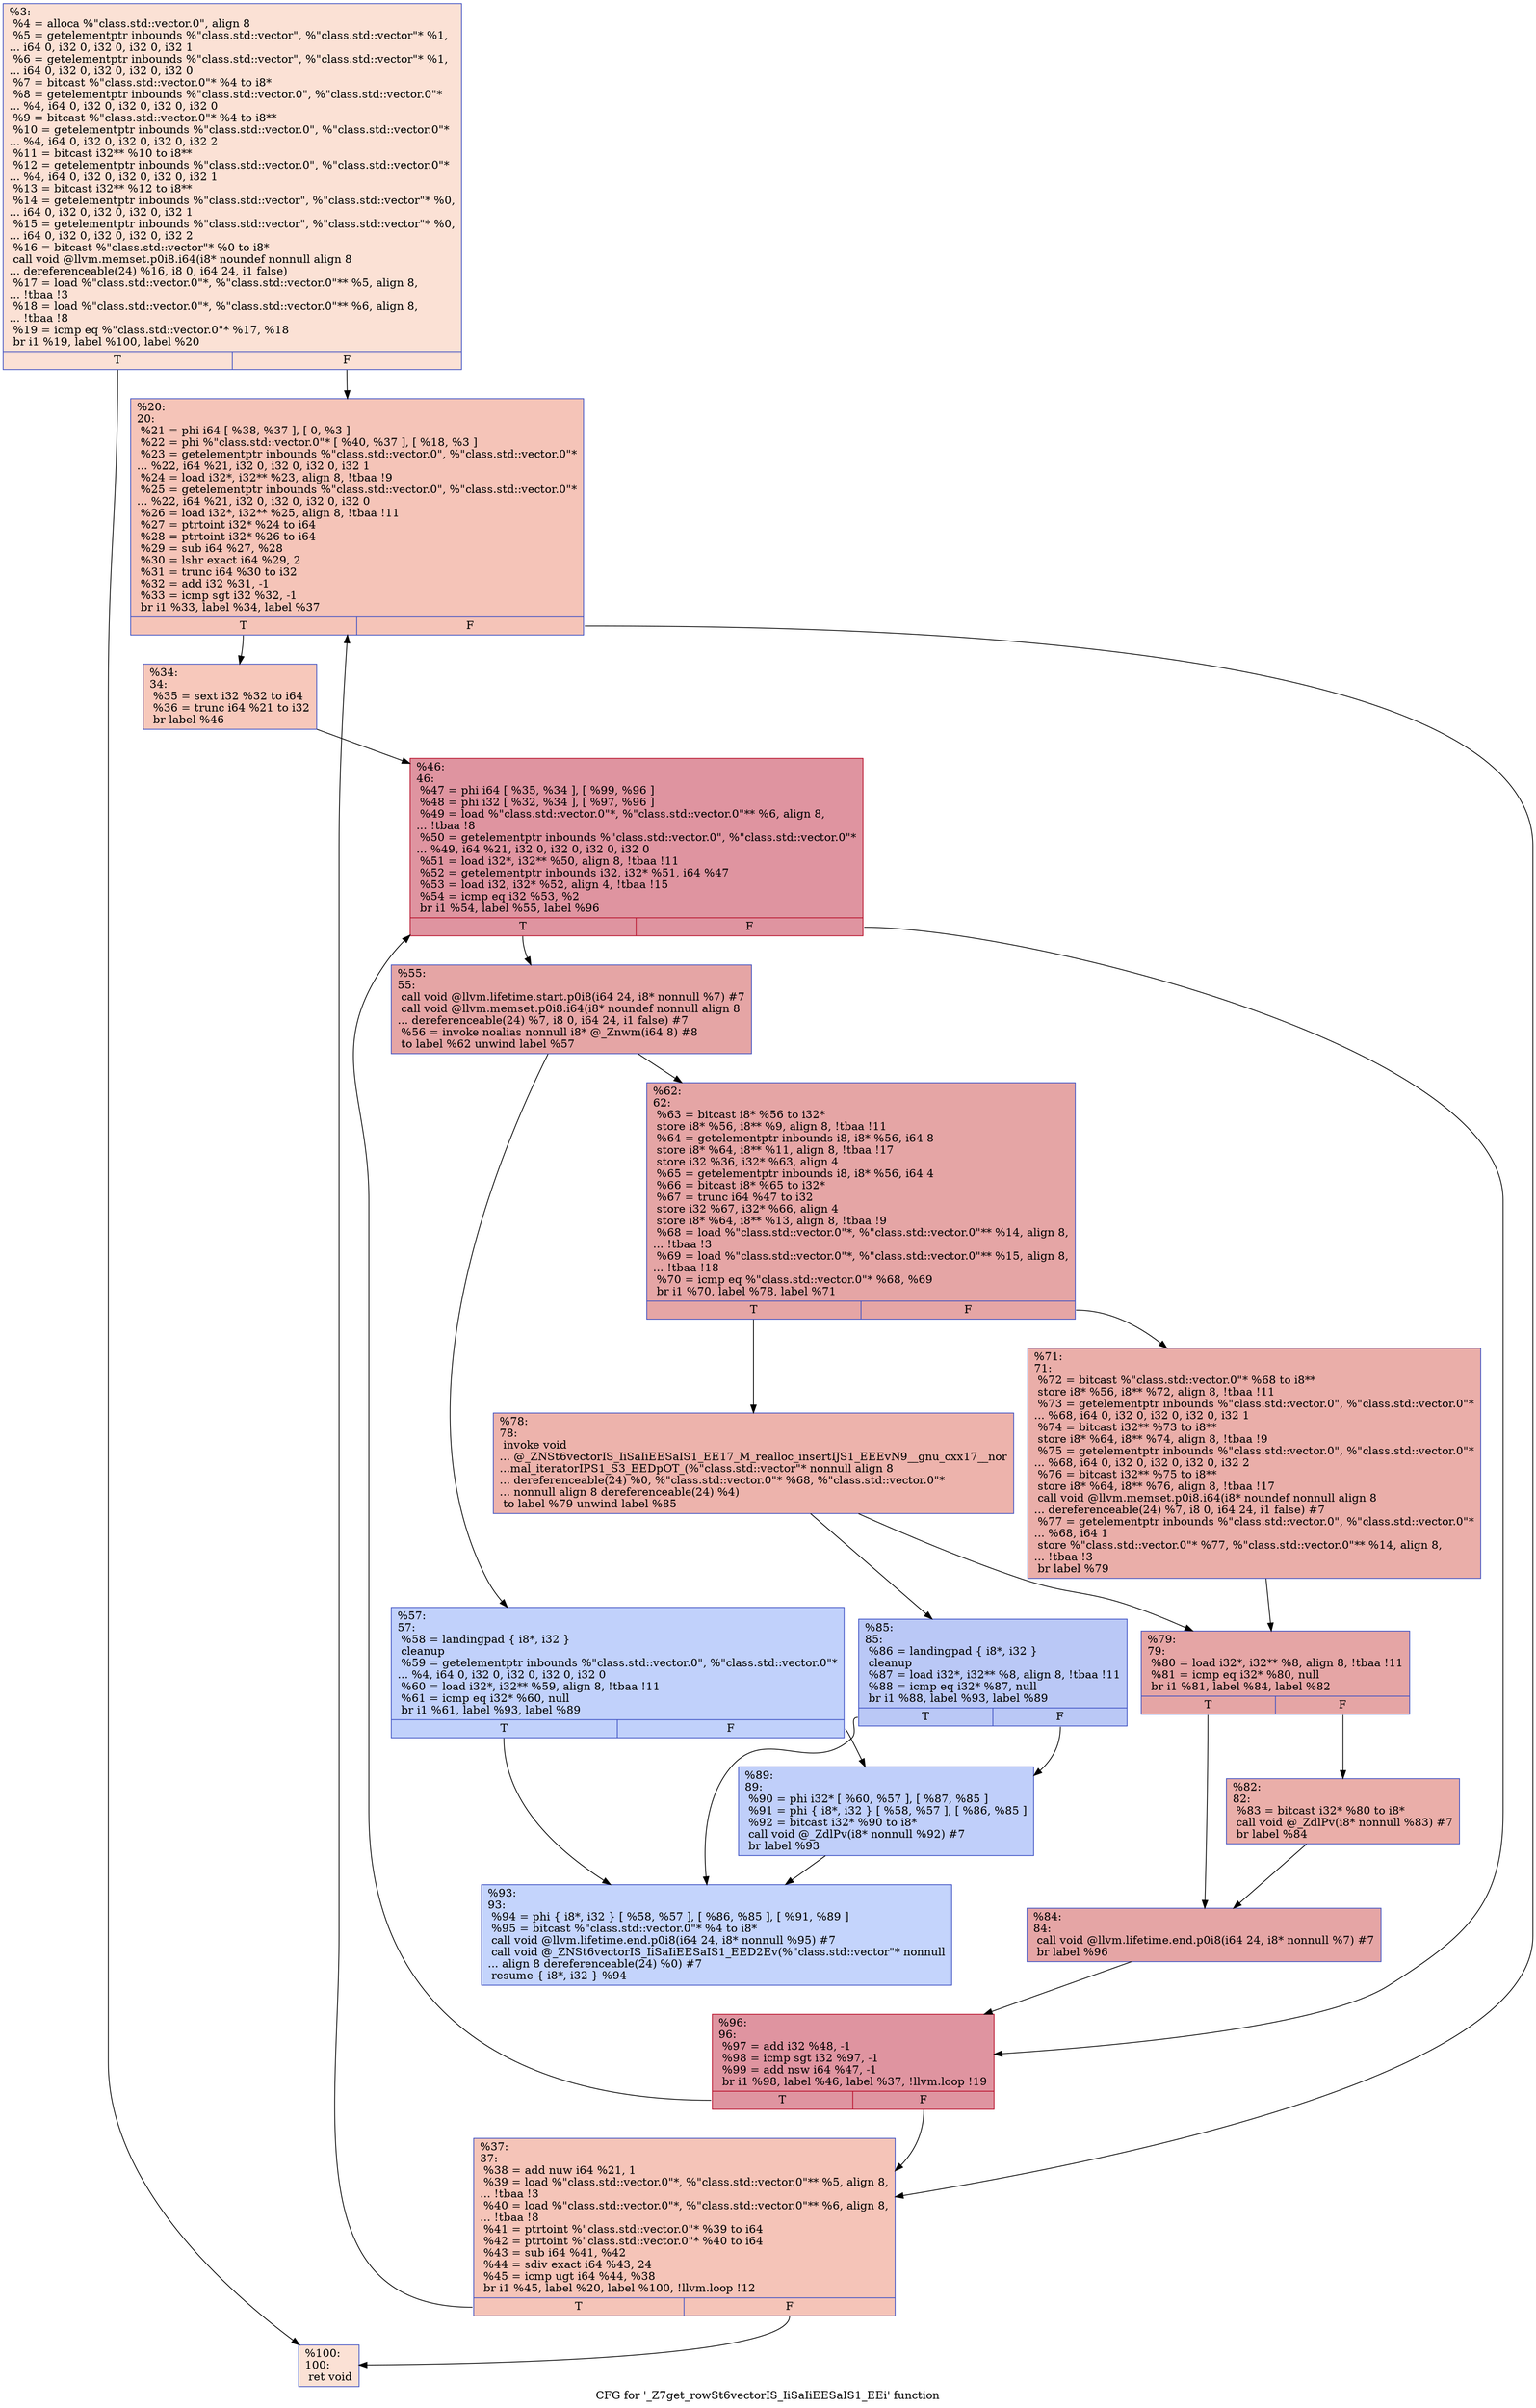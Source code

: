 digraph "CFG for '_Z7get_rowSt6vectorIS_IiSaIiEESaIS1_EEi' function" {
	label="CFG for '_Z7get_rowSt6vectorIS_IiSaIiEESaIS1_EEi' function";

	Node0x558e3394c7d0 [shape=record,color="#3d50c3ff", style=filled, fillcolor="#f7bca170",label="{%3:\l  %4 = alloca %\"class.std::vector.0\", align 8\l  %5 = getelementptr inbounds %\"class.std::vector\", %\"class.std::vector\"* %1,\l... i64 0, i32 0, i32 0, i32 0, i32 1\l  %6 = getelementptr inbounds %\"class.std::vector\", %\"class.std::vector\"* %1,\l... i64 0, i32 0, i32 0, i32 0, i32 0\l  %7 = bitcast %\"class.std::vector.0\"* %4 to i8*\l  %8 = getelementptr inbounds %\"class.std::vector.0\", %\"class.std::vector.0\"*\l... %4, i64 0, i32 0, i32 0, i32 0, i32 0\l  %9 = bitcast %\"class.std::vector.0\"* %4 to i8**\l  %10 = getelementptr inbounds %\"class.std::vector.0\", %\"class.std::vector.0\"*\l... %4, i64 0, i32 0, i32 0, i32 0, i32 2\l  %11 = bitcast i32** %10 to i8**\l  %12 = getelementptr inbounds %\"class.std::vector.0\", %\"class.std::vector.0\"*\l... %4, i64 0, i32 0, i32 0, i32 0, i32 1\l  %13 = bitcast i32** %12 to i8**\l  %14 = getelementptr inbounds %\"class.std::vector\", %\"class.std::vector\"* %0,\l... i64 0, i32 0, i32 0, i32 0, i32 1\l  %15 = getelementptr inbounds %\"class.std::vector\", %\"class.std::vector\"* %0,\l... i64 0, i32 0, i32 0, i32 0, i32 2\l  %16 = bitcast %\"class.std::vector\"* %0 to i8*\l  call void @llvm.memset.p0i8.i64(i8* noundef nonnull align 8\l... dereferenceable(24) %16, i8 0, i64 24, i1 false)\l  %17 = load %\"class.std::vector.0\"*, %\"class.std::vector.0\"** %5, align 8,\l... !tbaa !3\l  %18 = load %\"class.std::vector.0\"*, %\"class.std::vector.0\"** %6, align 8,\l... !tbaa !8\l  %19 = icmp eq %\"class.std::vector.0\"* %17, %18\l  br i1 %19, label %100, label %20\l|{<s0>T|<s1>F}}"];
	Node0x558e3394c7d0:s0 -> Node0x558e3394ea40;
	Node0x558e3394c7d0:s1 -> Node0x558e3394ead0;
	Node0x558e3394ead0 [shape=record,color="#3d50c3ff", style=filled, fillcolor="#e97a5f70",label="{%20:\l20:                                               \l  %21 = phi i64 [ %38, %37 ], [ 0, %3 ]\l  %22 = phi %\"class.std::vector.0\"* [ %40, %37 ], [ %18, %3 ]\l  %23 = getelementptr inbounds %\"class.std::vector.0\", %\"class.std::vector.0\"*\l... %22, i64 %21, i32 0, i32 0, i32 0, i32 1\l  %24 = load i32*, i32** %23, align 8, !tbaa !9\l  %25 = getelementptr inbounds %\"class.std::vector.0\", %\"class.std::vector.0\"*\l... %22, i64 %21, i32 0, i32 0, i32 0, i32 0\l  %26 = load i32*, i32** %25, align 8, !tbaa !11\l  %27 = ptrtoint i32* %24 to i64\l  %28 = ptrtoint i32* %26 to i64\l  %29 = sub i64 %27, %28\l  %30 = lshr exact i64 %29, 2\l  %31 = trunc i64 %30 to i32\l  %32 = add i32 %31, -1\l  %33 = icmp sgt i32 %32, -1\l  br i1 %33, label %34, label %37\l|{<s0>T|<s1>F}}"];
	Node0x558e3394ead0:s0 -> Node0x558e3394f9d0;
	Node0x558e3394ead0:s1 -> Node0x558e3394ec10;
	Node0x558e3394f9d0 [shape=record,color="#3d50c3ff", style=filled, fillcolor="#ed836670",label="{%34:\l34:                                               \l  %35 = sext i32 %32 to i64\l  %36 = trunc i64 %21 to i32\l  br label %46\l}"];
	Node0x558e3394f9d0 -> Node0x558e3394fbf0;
	Node0x558e3394ec10 [shape=record,color="#3d50c3ff", style=filled, fillcolor="#e97a5f70",label="{%37:\l37:                                               \l  %38 = add nuw i64 %21, 1\l  %39 = load %\"class.std::vector.0\"*, %\"class.std::vector.0\"** %5, align 8,\l... !tbaa !3\l  %40 = load %\"class.std::vector.0\"*, %\"class.std::vector.0\"** %6, align 8,\l... !tbaa !8\l  %41 = ptrtoint %\"class.std::vector.0\"* %39 to i64\l  %42 = ptrtoint %\"class.std::vector.0\"* %40 to i64\l  %43 = sub i64 %41, %42\l  %44 = sdiv exact i64 %43, 24\l  %45 = icmp ugt i64 %44, %38\l  br i1 %45, label %20, label %100, !llvm.loop !12\l|{<s0>T|<s1>F}}"];
	Node0x558e3394ec10:s0 -> Node0x558e3394ead0;
	Node0x558e3394ec10:s1 -> Node0x558e3394ea40;
	Node0x558e3394fbf0 [shape=record,color="#b70d28ff", style=filled, fillcolor="#b70d2870",label="{%46:\l46:                                               \l  %47 = phi i64 [ %35, %34 ], [ %99, %96 ]\l  %48 = phi i32 [ %32, %34 ], [ %97, %96 ]\l  %49 = load %\"class.std::vector.0\"*, %\"class.std::vector.0\"** %6, align 8,\l... !tbaa !8\l  %50 = getelementptr inbounds %\"class.std::vector.0\", %\"class.std::vector.0\"*\l... %49, i64 %21, i32 0, i32 0, i32 0, i32 0\l  %51 = load i32*, i32** %50, align 8, !tbaa !11\l  %52 = getelementptr inbounds i32, i32* %51, i64 %47\l  %53 = load i32, i32* %52, align 4, !tbaa !15\l  %54 = icmp eq i32 %53, %2\l  br i1 %54, label %55, label %96\l|{<s0>T|<s1>F}}"];
	Node0x558e3394fbf0:s0 -> Node0x558e33951b10;
	Node0x558e3394fbf0:s1 -> Node0x558e33950e50;
	Node0x558e33951b10 [shape=record,color="#3d50c3ff", style=filled, fillcolor="#c5333470",label="{%55:\l55:                                               \l  call void @llvm.lifetime.start.p0i8(i64 24, i8* nonnull %7) #7\l  call void @llvm.memset.p0i8.i64(i8* noundef nonnull align 8\l... dereferenceable(24) %7, i8 0, i64 24, i1 false) #7\l  %56 = invoke noalias nonnull i8* @_Znwm(i64 8) #8\l          to label %62 unwind label %57\l}"];
	Node0x558e33951b10 -> Node0x558e339520e0;
	Node0x558e33951b10 -> Node0x558e33952170;
	Node0x558e33952170 [shape=record,color="#3d50c3ff", style=filled, fillcolor="#7396f570",label="{%57:\l57:                                               \l  %58 = landingpad \{ i8*, i32 \}\l          cleanup\l  %59 = getelementptr inbounds %\"class.std::vector.0\", %\"class.std::vector.0\"*\l... %4, i64 0, i32 0, i32 0, i32 0, i32 0\l  %60 = load i32*, i32** %59, align 8, !tbaa !11\l  %61 = icmp eq i32* %60, null\l  br i1 %61, label %93, label %89\l|{<s0>T|<s1>F}}"];
	Node0x558e33952170:s0 -> Node0x558e33952830;
	Node0x558e33952170:s1 -> Node0x558e33952880;
	Node0x558e339520e0 [shape=record,color="#3d50c3ff", style=filled, fillcolor="#c5333470",label="{%62:\l62:                                               \l  %63 = bitcast i8* %56 to i32*\l  store i8* %56, i8** %9, align 8, !tbaa !11\l  %64 = getelementptr inbounds i8, i8* %56, i64 8\l  store i8* %64, i8** %11, align 8, !tbaa !17\l  store i32 %36, i32* %63, align 4\l  %65 = getelementptr inbounds i8, i8* %56, i64 4\l  %66 = bitcast i8* %65 to i32*\l  %67 = trunc i64 %47 to i32\l  store i32 %67, i32* %66, align 4\l  store i8* %64, i8** %13, align 8, !tbaa !9\l  %68 = load %\"class.std::vector.0\"*, %\"class.std::vector.0\"** %14, align 8,\l... !tbaa !3\l  %69 = load %\"class.std::vector.0\"*, %\"class.std::vector.0\"** %15, align 8,\l... !tbaa !18\l  %70 = icmp eq %\"class.std::vector.0\"* %68, %69\l  br i1 %70, label %78, label %71\l|{<s0>T|<s1>F}}"];
	Node0x558e339520e0:s0 -> Node0x558e33953ce0;
	Node0x558e339520e0:s1 -> Node0x558e33953d70;
	Node0x558e33953d70 [shape=record,color="#3d50c3ff", style=filled, fillcolor="#d0473d70",label="{%71:\l71:                                               \l  %72 = bitcast %\"class.std::vector.0\"* %68 to i8**\l  store i8* %56, i8** %72, align 8, !tbaa !11\l  %73 = getelementptr inbounds %\"class.std::vector.0\", %\"class.std::vector.0\"*\l... %68, i64 0, i32 0, i32 0, i32 0, i32 1\l  %74 = bitcast i32** %73 to i8**\l  store i8* %64, i8** %74, align 8, !tbaa !9\l  %75 = getelementptr inbounds %\"class.std::vector.0\", %\"class.std::vector.0\"*\l... %68, i64 0, i32 0, i32 0, i32 0, i32 2\l  %76 = bitcast i32** %75 to i8**\l  store i8* %64, i8** %76, align 8, !tbaa !17\l  call void @llvm.memset.p0i8.i64(i8* noundef nonnull align 8\l... dereferenceable(24) %7, i8 0, i64 24, i1 false) #7\l  %77 = getelementptr inbounds %\"class.std::vector.0\", %\"class.std::vector.0\"*\l... %68, i64 1\l  store %\"class.std::vector.0\"* %77, %\"class.std::vector.0\"** %14, align 8,\l... !tbaa !3\l  br label %79\l}"];
	Node0x558e33953d70 -> Node0x558e33954d40;
	Node0x558e33953ce0 [shape=record,color="#3d50c3ff", style=filled, fillcolor="#d6524470",label="{%78:\l78:                                               \l  invoke void\l... @_ZNSt6vectorIS_IiSaIiEESaIS1_EE17_M_realloc_insertIJS1_EEEvN9__gnu_cxx17__nor\l...mal_iteratorIPS1_S3_EEDpOT_(%\"class.std::vector\"* nonnull align 8\l... dereferenceable(24) %0, %\"class.std::vector.0\"* %68, %\"class.std::vector.0\"*\l... nonnull align 8 dereferenceable(24) %4)\l          to label %79 unwind label %85\l}"];
	Node0x558e33953ce0 -> Node0x558e33954d40;
	Node0x558e33953ce0 -> Node0x558e33954ed0;
	Node0x558e33954d40 [shape=record,color="#3d50c3ff", style=filled, fillcolor="#c5333470",label="{%79:\l79:                                               \l  %80 = load i32*, i32** %8, align 8, !tbaa !11\l  %81 = icmp eq i32* %80, null\l  br i1 %81, label %84, label %82\l|{<s0>T|<s1>F}}"];
	Node0x558e33954d40:s0 -> Node0x558e33955300;
	Node0x558e33954d40:s1 -> Node0x558e33955350;
	Node0x558e33955350 [shape=record,color="#3d50c3ff", style=filled, fillcolor="#d0473d70",label="{%82:\l82:                                               \l  %83 = bitcast i32* %80 to i8*\l  call void @_ZdlPv(i8* nonnull %83) #7\l  br label %84\l}"];
	Node0x558e33955350 -> Node0x558e33955300;
	Node0x558e33955300 [shape=record,color="#3d50c3ff", style=filled, fillcolor="#c5333470",label="{%84:\l84:                                               \l  call void @llvm.lifetime.end.p0i8(i64 24, i8* nonnull %7) #7\l  br label %96\l}"];
	Node0x558e33955300 -> Node0x558e33950e50;
	Node0x558e33954ed0 [shape=record,color="#3d50c3ff", style=filled, fillcolor="#6282ea70",label="{%85:\l85:                                               \l  %86 = landingpad \{ i8*, i32 \}\l          cleanup\l  %87 = load i32*, i32** %8, align 8, !tbaa !11\l  %88 = icmp eq i32* %87, null\l  br i1 %88, label %93, label %89\l|{<s0>T|<s1>F}}"];
	Node0x558e33954ed0:s0 -> Node0x558e33952830;
	Node0x558e33954ed0:s1 -> Node0x558e33952880;
	Node0x558e33952880 [shape=record,color="#3d50c3ff", style=filled, fillcolor="#7093f370",label="{%89:\l89:                                               \l  %90 = phi i32* [ %60, %57 ], [ %87, %85 ]\l  %91 = phi \{ i8*, i32 \} [ %58, %57 ], [ %86, %85 ]\l  %92 = bitcast i32* %90 to i8*\l  call void @_ZdlPv(i8* nonnull %92) #7\l  br label %93\l}"];
	Node0x558e33952880 -> Node0x558e33952830;
	Node0x558e33952830 [shape=record,color="#3d50c3ff", style=filled, fillcolor="#7a9df870",label="{%93:\l93:                                               \l  %94 = phi \{ i8*, i32 \} [ %58, %57 ], [ %86, %85 ], [ %91, %89 ]\l  %95 = bitcast %\"class.std::vector.0\"* %4 to i8*\l  call void @llvm.lifetime.end.p0i8(i64 24, i8* nonnull %95) #7\l  call void @_ZNSt6vectorIS_IiSaIiEESaIS1_EED2Ev(%\"class.std::vector\"* nonnull\l... align 8 dereferenceable(24) %0) #7\l  resume \{ i8*, i32 \} %94\l}"];
	Node0x558e33950e50 [shape=record,color="#b70d28ff", style=filled, fillcolor="#b70d2870",label="{%96:\l96:                                               \l  %97 = add i32 %48, -1\l  %98 = icmp sgt i32 %97, -1\l  %99 = add nsw i64 %47, -1\l  br i1 %98, label %46, label %37, !llvm.loop !19\l|{<s0>T|<s1>F}}"];
	Node0x558e33950e50:s0 -> Node0x558e3394fbf0;
	Node0x558e33950e50:s1 -> Node0x558e3394ec10;
	Node0x558e3394ea40 [shape=record,color="#3d50c3ff", style=filled, fillcolor="#f7bca170",label="{%100:\l100:                                              \l  ret void\l}"];
}
